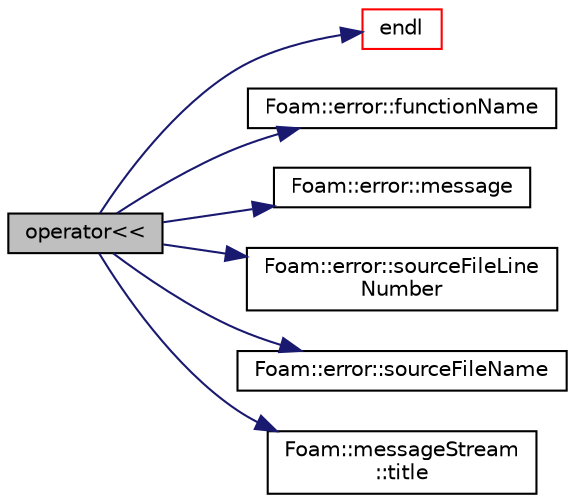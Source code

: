 digraph "operator&lt;&lt;"
{
  bgcolor="transparent";
  edge [fontname="Helvetica",fontsize="10",labelfontname="Helvetica",labelfontsize="10"];
  node [fontname="Helvetica",fontsize="10",shape=record];
  rankdir="LR";
  Node1 [label="operator\<\<",height=0.2,width=0.4,color="black", fillcolor="grey75", style="filled", fontcolor="black"];
  Node1 -> Node2 [color="midnightblue",fontsize="10",style="solid",fontname="Helvetica"];
  Node2 [label="endl",height=0.2,width=0.4,color="red",URL="$a10675.html#a2db8fe02a0d3909e9351bb4275b23ce4",tooltip="Add newline and flush stream. "];
  Node1 -> Node3 [color="midnightblue",fontsize="10",style="solid",fontname="Helvetica"];
  Node3 [label="Foam::error::functionName",height=0.2,width=0.4,color="black",URL="$a00669.html#a31d3076007182696c6efe34d0bc186c1"];
  Node1 -> Node4 [color="midnightblue",fontsize="10",style="solid",fontname="Helvetica"];
  Node4 [label="Foam::error::message",height=0.2,width=0.4,color="black",URL="$a00669.html#ab3fca5e1d785173a7172306993979dc4"];
  Node1 -> Node5 [color="midnightblue",fontsize="10",style="solid",fontname="Helvetica"];
  Node5 [label="Foam::error::sourceFileLine\lNumber",height=0.2,width=0.4,color="black",URL="$a00669.html#a93a44c924c66f5d8117aabfe117da7b7"];
  Node1 -> Node6 [color="midnightblue",fontsize="10",style="solid",fontname="Helvetica"];
  Node6 [label="Foam::error::sourceFileName",height=0.2,width=0.4,color="black",URL="$a00669.html#a5640f2429df51f0923a0793fdc1d0364"];
  Node1 -> Node7 [color="midnightblue",fontsize="10",style="solid",fontname="Helvetica"];
  Node7 [label="Foam::messageStream\l::title",height=0.2,width=0.4,color="black",URL="$a01472.html#a5bfa0e176f59a36f076c1c31e5d60557",tooltip="Return the title of this error type. "];
}
